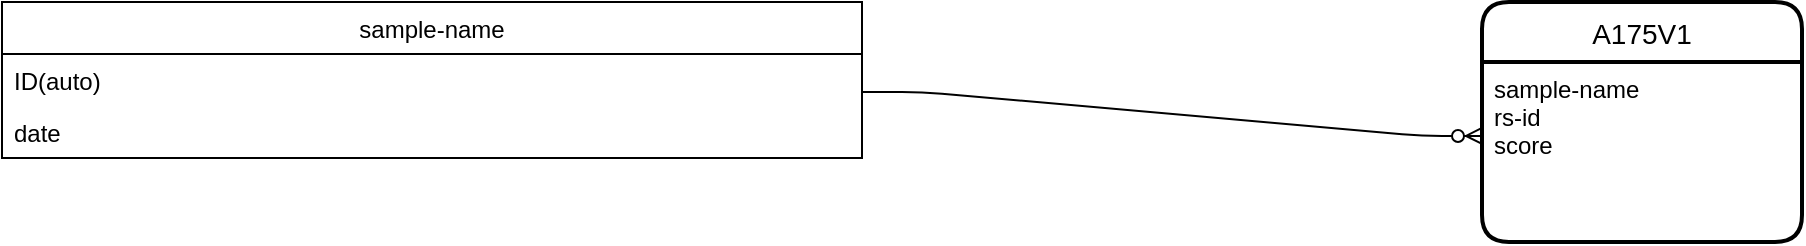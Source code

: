 <mxfile version="14.9.6" type="github">
  <diagram id="R2lEEEUBdFMjLlhIrx00" name="Page-1">
    <mxGraphModel dx="2272" dy="762" grid="1" gridSize="10" guides="1" tooltips="1" connect="1" arrows="1" fold="1" page="1" pageScale="1" pageWidth="850" pageHeight="1100" math="0" shadow="0" extFonts="Permanent Marker^https://fonts.googleapis.com/css?family=Permanent+Marker">
      <root>
        <mxCell id="0" />
        <mxCell id="1" parent="0" />
        <mxCell id="gKuJw4J6L1pgZ_0EmLtg-1" value="sample-name" style="swimlane;fontStyle=0;childLayout=stackLayout;horizontal=1;startSize=26;fillColor=none;horizontalStack=0;resizeParent=1;resizeParentMax=0;resizeLast=0;collapsible=1;marginBottom=0;" vertex="1" parent="1">
          <mxGeometry x="-270" y="280" width="430" height="78" as="geometry" />
        </mxCell>
        <mxCell id="gKuJw4J6L1pgZ_0EmLtg-2" value="ID(auto)" style="text;strokeColor=none;fillColor=none;align=left;verticalAlign=top;spacingLeft=4;spacingRight=4;overflow=hidden;rotatable=0;points=[[0,0.5],[1,0.5]];portConstraint=eastwest;" vertex="1" parent="gKuJw4J6L1pgZ_0EmLtg-1">
          <mxGeometry y="26" width="430" height="26" as="geometry" />
        </mxCell>
        <mxCell id="gKuJw4J6L1pgZ_0EmLtg-3" value="date" style="text;strokeColor=none;fillColor=none;align=left;verticalAlign=top;spacingLeft=4;spacingRight=4;overflow=hidden;rotatable=0;points=[[0,0.5],[1,0.5]];portConstraint=eastwest;" vertex="1" parent="gKuJw4J6L1pgZ_0EmLtg-1">
          <mxGeometry y="52" width="430" height="26" as="geometry" />
        </mxCell>
        <mxCell id="gKuJw4J6L1pgZ_0EmLtg-15" value="A175V1" style="swimlane;childLayout=stackLayout;horizontal=1;startSize=30;horizontalStack=0;rounded=1;fontSize=14;fontStyle=0;strokeWidth=2;resizeParent=0;resizeLast=1;shadow=0;dashed=0;align=center;" vertex="1" parent="1">
          <mxGeometry x="470" y="280" width="160" height="120" as="geometry" />
        </mxCell>
        <mxCell id="gKuJw4J6L1pgZ_0EmLtg-16" value="sample-name&#xa;rs-id&#xa;score&#xa;&#xa;" style="align=left;strokeColor=none;fillColor=none;spacingLeft=4;fontSize=12;verticalAlign=top;resizable=0;rotatable=0;part=1;" vertex="1" parent="gKuJw4J6L1pgZ_0EmLtg-15">
          <mxGeometry y="30" width="160" height="90" as="geometry" />
        </mxCell>
        <mxCell id="gKuJw4J6L1pgZ_0EmLtg-18" value="" style="edgeStyle=entityRelationEdgeStyle;fontSize=12;html=1;endArrow=ERzeroToMany;endFill=1;entryX=0;entryY=0.411;entryDx=0;entryDy=0;entryPerimeter=0;" edge="1" parent="1" target="gKuJw4J6L1pgZ_0EmLtg-16">
          <mxGeometry width="100" height="100" relative="1" as="geometry">
            <mxPoint x="160" y="325" as="sourcePoint" />
            <mxPoint x="335" y="355" as="targetPoint" />
          </mxGeometry>
        </mxCell>
      </root>
    </mxGraphModel>
  </diagram>
</mxfile>
